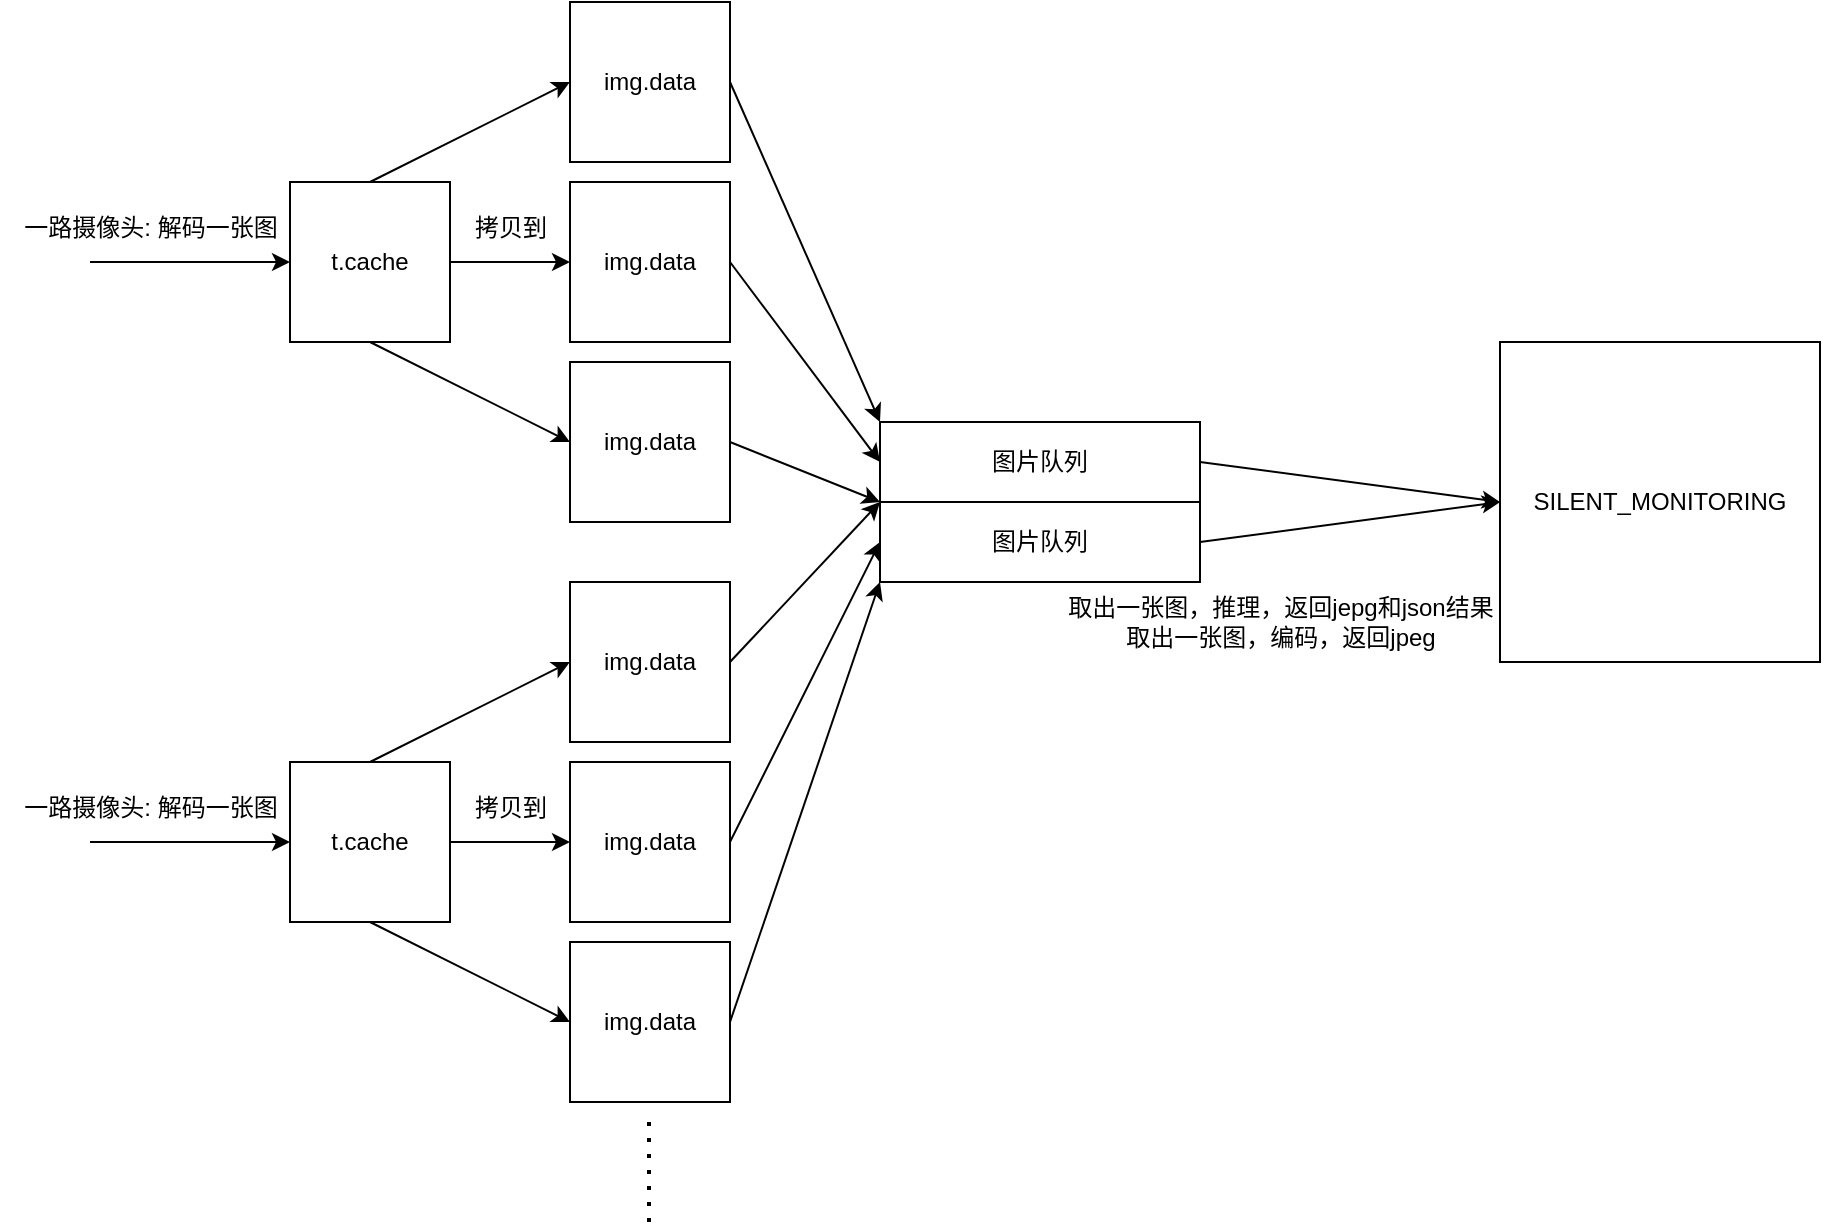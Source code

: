 <mxfile version="24.4.2" type="github">
  <diagram name="第 1 页" id="ttoYiCIp980x_wAXowm9">
    <mxGraphModel dx="2021" dy="731" grid="1" gridSize="10" guides="1" tooltips="1" connect="1" arrows="1" fold="1" page="1" pageScale="1" pageWidth="827" pageHeight="1169" math="0" shadow="0">
      <root>
        <mxCell id="0" />
        <mxCell id="1" parent="0" />
        <mxCell id="Nty90zuvUy5CpMmrhCRr-1" value="t.cache" style="whiteSpace=wrap;html=1;aspect=fixed;" parent="1" vertex="1">
          <mxGeometry x="-5" y="240" width="80" height="80" as="geometry" />
        </mxCell>
        <mxCell id="Nty90zuvUy5CpMmrhCRr-2" value="img.data" style="whiteSpace=wrap;html=1;aspect=fixed;" parent="1" vertex="1">
          <mxGeometry x="135" y="240" width="80" height="80" as="geometry" />
        </mxCell>
        <mxCell id="Nty90zuvUy5CpMmrhCRr-3" value="" style="endArrow=classic;html=1;rounded=0;exitX=1;exitY=0.5;exitDx=0;exitDy=0;" parent="1" source="Nty90zuvUy5CpMmrhCRr-1" target="Nty90zuvUy5CpMmrhCRr-2" edge="1">
          <mxGeometry width="50" height="50" relative="1" as="geometry">
            <mxPoint x="255" y="500" as="sourcePoint" />
            <mxPoint x="305" y="450" as="targetPoint" />
          </mxGeometry>
        </mxCell>
        <mxCell id="Nty90zuvUy5CpMmrhCRr-4" value="拷贝到" style="text;html=1;align=center;verticalAlign=middle;resizable=0;points=[];autosize=1;strokeColor=none;fillColor=none;" parent="1" vertex="1">
          <mxGeometry x="75" y="248" width="60" height="30" as="geometry" />
        </mxCell>
        <mxCell id="Nty90zuvUy5CpMmrhCRr-6" value="img.data" style="whiteSpace=wrap;html=1;aspect=fixed;" parent="1" vertex="1">
          <mxGeometry x="135" y="330" width="80" height="80" as="geometry" />
        </mxCell>
        <mxCell id="Nty90zuvUy5CpMmrhCRr-7" value="img.data" style="whiteSpace=wrap;html=1;aspect=fixed;" parent="1" vertex="1">
          <mxGeometry x="135" y="150" width="80" height="80" as="geometry" />
        </mxCell>
        <mxCell id="Nty90zuvUy5CpMmrhCRr-9" value="" style="endArrow=classic;html=1;rounded=0;exitX=0.5;exitY=0;exitDx=0;exitDy=0;entryX=0;entryY=0.5;entryDx=0;entryDy=0;" parent="1" source="Nty90zuvUy5CpMmrhCRr-1" target="Nty90zuvUy5CpMmrhCRr-7" edge="1">
          <mxGeometry width="50" height="50" relative="1" as="geometry">
            <mxPoint x="255" y="500" as="sourcePoint" />
            <mxPoint x="305" y="450" as="targetPoint" />
          </mxGeometry>
        </mxCell>
        <mxCell id="Nty90zuvUy5CpMmrhCRr-10" value="" style="endArrow=classic;html=1;rounded=0;exitX=0.5;exitY=1;exitDx=0;exitDy=0;entryX=0;entryY=0.5;entryDx=0;entryDy=0;" parent="1" source="Nty90zuvUy5CpMmrhCRr-1" target="Nty90zuvUy5CpMmrhCRr-6" edge="1">
          <mxGeometry width="50" height="50" relative="1" as="geometry">
            <mxPoint x="255" y="500" as="sourcePoint" />
            <mxPoint x="305" y="450" as="targetPoint" />
          </mxGeometry>
        </mxCell>
        <mxCell id="Nty90zuvUy5CpMmrhCRr-11" value="" style="endArrow=classic;html=1;rounded=0;entryX=0;entryY=0.5;entryDx=0;entryDy=0;" parent="1" target="Nty90zuvUy5CpMmrhCRr-1" edge="1">
          <mxGeometry width="50" height="50" relative="1" as="geometry">
            <mxPoint x="-105" y="280" as="sourcePoint" />
            <mxPoint x="305" y="450" as="targetPoint" />
          </mxGeometry>
        </mxCell>
        <mxCell id="Nty90zuvUy5CpMmrhCRr-12" value="一路摄像头: 解码一张图" style="text;html=1;align=center;verticalAlign=middle;resizable=0;points=[];autosize=1;strokeColor=none;fillColor=none;" parent="1" vertex="1">
          <mxGeometry x="-150" y="248" width="150" height="30" as="geometry" />
        </mxCell>
        <mxCell id="Nty90zuvUy5CpMmrhCRr-24" value="&lt;div data-docx-has-block-data=&quot;false&quot; data-page-id=&quot;DcKHdSLqCoZhFrxcX9LcqClGn2g&quot;&gt;&lt;div class=&quot;old-record-id-doxcnRghltilcM27jNCyogd0ajh&quot; style=&quot;white-space:pre;&quot;&gt;SILENT_MONITORING&lt;/div&gt;&lt;/div&gt;&lt;span class=&quot;lark-record-clipboard&quot; data-lark-record-format=&quot;docx/text&quot; data-lark-record-data=&quot;{&amp;quot;rootId&amp;quot;:&amp;quot;DcKHdSLqCoZhFrxcX9LcqClGn2g&amp;quot;,&amp;quot;text&amp;quot;:{&amp;quot;initialAttributedTexts&amp;quot;:{&amp;quot;text&amp;quot;:{&amp;quot;0&amp;quot;:&amp;quot;SILENT_MONITORING&amp;quot;},&amp;quot;attribs&amp;quot;:{&amp;quot;0&amp;quot;:&amp;quot;*0+h&amp;quot;}},&amp;quot;apool&amp;quot;:{&amp;quot;numToAttrib&amp;quot;:{&amp;quot;0&amp;quot;:[&amp;quot;author&amp;quot;,&amp;quot;7300770555681554435&amp;quot;]},&amp;quot;nextNum&amp;quot;:1}},&amp;quot;type&amp;quot;:&amp;quot;text&amp;quot;,&amp;quot;referenceRecordMap&amp;quot;:{},&amp;quot;extra&amp;quot;:{&amp;quot;channel&amp;quot;:&amp;quot;saas&amp;quot;,&amp;quot;mention_page_title&amp;quot;:{},&amp;quot;external_mention_url&amp;quot;:{}},&amp;quot;isKeepQuoteContainer&amp;quot;:false,&amp;quot;isFromCode&amp;quot;:true,&amp;quot;selection&amp;quot;:[{&amp;quot;id&amp;quot;:3,&amp;quot;type&amp;quot;:&amp;quot;text&amp;quot;,&amp;quot;selection&amp;quot;:{&amp;quot;start&amp;quot;:5,&amp;quot;end&amp;quot;:22},&amp;quot;recordId&amp;quot;:&amp;quot;doxcnRghltilcM27jNCyogd0ajh&amp;quot;}],&amp;quot;payloadMap&amp;quot;:{},&amp;quot;isCut&amp;quot;:false}&quot;&gt;&lt;/span&gt;" style="rounded=0;whiteSpace=wrap;html=1;" parent="1" vertex="1">
          <mxGeometry x="600" y="320" width="160" height="160" as="geometry" />
        </mxCell>
        <mxCell id="Nty90zuvUy5CpMmrhCRr-26" value="图片队列" style="rounded=0;whiteSpace=wrap;html=1;" parent="1" vertex="1">
          <mxGeometry x="290" y="360" width="160" height="40" as="geometry" />
        </mxCell>
        <mxCell id="Nty90zuvUy5CpMmrhCRr-28" value="" style="endArrow=classic;html=1;rounded=0;entryX=0;entryY=0;entryDx=0;entryDy=0;exitX=1;exitY=0.5;exitDx=0;exitDy=0;" parent="1" source="Nty90zuvUy5CpMmrhCRr-7" target="Nty90zuvUy5CpMmrhCRr-26" edge="1">
          <mxGeometry width="50" height="50" relative="1" as="geometry">
            <mxPoint x="220" y="190" as="sourcePoint" />
            <mxPoint x="440" y="470" as="targetPoint" />
          </mxGeometry>
        </mxCell>
        <mxCell id="Nty90zuvUy5CpMmrhCRr-29" value="" style="endArrow=classic;html=1;rounded=0;exitX=1;exitY=0.5;exitDx=0;exitDy=0;entryX=0;entryY=0.5;entryDx=0;entryDy=0;" parent="1" source="Nty90zuvUy5CpMmrhCRr-2" target="Nty90zuvUy5CpMmrhCRr-26" edge="1">
          <mxGeometry width="50" height="50" relative="1" as="geometry">
            <mxPoint x="390" y="520" as="sourcePoint" />
            <mxPoint x="440" y="470" as="targetPoint" />
          </mxGeometry>
        </mxCell>
        <mxCell id="Nty90zuvUy5CpMmrhCRr-30" value="" style="endArrow=classic;html=1;rounded=0;exitX=1;exitY=0.5;exitDx=0;exitDy=0;entryX=0;entryY=1;entryDx=0;entryDy=0;" parent="1" source="Nty90zuvUy5CpMmrhCRr-6" target="Nty90zuvUy5CpMmrhCRr-26" edge="1">
          <mxGeometry width="50" height="50" relative="1" as="geometry">
            <mxPoint x="390" y="520" as="sourcePoint" />
            <mxPoint x="440" y="470" as="targetPoint" />
          </mxGeometry>
        </mxCell>
        <mxCell id="Nty90zuvUy5CpMmrhCRr-31" value="" style="endArrow=classic;html=1;rounded=0;exitX=1;exitY=0.5;exitDx=0;exitDy=0;entryX=0;entryY=0.5;entryDx=0;entryDy=0;" parent="1" source="Nty90zuvUy5CpMmrhCRr-26" target="Nty90zuvUy5CpMmrhCRr-24" edge="1">
          <mxGeometry width="50" height="50" relative="1" as="geometry">
            <mxPoint x="390" y="520" as="sourcePoint" />
            <mxPoint x="440" y="470" as="targetPoint" />
          </mxGeometry>
        </mxCell>
        <mxCell id="Nty90zuvUy5CpMmrhCRr-32" value="取出一张图，推理，返回jepg和json结果&lt;br&gt;取出一张图，编码，返回jpeg" style="text;html=1;align=center;verticalAlign=middle;resizable=0;points=[];autosize=1;strokeColor=none;fillColor=none;" parent="1" vertex="1">
          <mxGeometry x="370" y="440" width="240" height="40" as="geometry" />
        </mxCell>
        <mxCell id="Nty90zuvUy5CpMmrhCRr-33" value="t.cache" style="whiteSpace=wrap;html=1;aspect=fixed;" parent="1" vertex="1">
          <mxGeometry x="-5" y="530" width="80" height="80" as="geometry" />
        </mxCell>
        <mxCell id="Nty90zuvUy5CpMmrhCRr-34" value="img.data" style="whiteSpace=wrap;html=1;aspect=fixed;" parent="1" vertex="1">
          <mxGeometry x="135" y="530" width="80" height="80" as="geometry" />
        </mxCell>
        <mxCell id="Nty90zuvUy5CpMmrhCRr-35" value="" style="endArrow=classic;html=1;rounded=0;exitX=1;exitY=0.5;exitDx=0;exitDy=0;" parent="1" source="Nty90zuvUy5CpMmrhCRr-33" target="Nty90zuvUy5CpMmrhCRr-34" edge="1">
          <mxGeometry width="50" height="50" relative="1" as="geometry">
            <mxPoint x="255" y="790" as="sourcePoint" />
            <mxPoint x="305" y="740" as="targetPoint" />
          </mxGeometry>
        </mxCell>
        <mxCell id="Nty90zuvUy5CpMmrhCRr-36" value="拷贝到" style="text;html=1;align=center;verticalAlign=middle;resizable=0;points=[];autosize=1;strokeColor=none;fillColor=none;" parent="1" vertex="1">
          <mxGeometry x="75" y="538" width="60" height="30" as="geometry" />
        </mxCell>
        <mxCell id="Nty90zuvUy5CpMmrhCRr-37" value="img.data" style="whiteSpace=wrap;html=1;aspect=fixed;" parent="1" vertex="1">
          <mxGeometry x="135" y="620" width="80" height="80" as="geometry" />
        </mxCell>
        <mxCell id="Nty90zuvUy5CpMmrhCRr-38" value="img.data" style="whiteSpace=wrap;html=1;aspect=fixed;" parent="1" vertex="1">
          <mxGeometry x="135" y="440" width="80" height="80" as="geometry" />
        </mxCell>
        <mxCell id="Nty90zuvUy5CpMmrhCRr-39" value="" style="endArrow=classic;html=1;rounded=0;exitX=0.5;exitY=0;exitDx=0;exitDy=0;entryX=0;entryY=0.5;entryDx=0;entryDy=0;" parent="1" source="Nty90zuvUy5CpMmrhCRr-33" target="Nty90zuvUy5CpMmrhCRr-38" edge="1">
          <mxGeometry width="50" height="50" relative="1" as="geometry">
            <mxPoint x="255" y="790" as="sourcePoint" />
            <mxPoint x="305" y="740" as="targetPoint" />
          </mxGeometry>
        </mxCell>
        <mxCell id="Nty90zuvUy5CpMmrhCRr-40" value="" style="endArrow=classic;html=1;rounded=0;exitX=0.5;exitY=1;exitDx=0;exitDy=0;entryX=0;entryY=0.5;entryDx=0;entryDy=0;" parent="1" source="Nty90zuvUy5CpMmrhCRr-33" target="Nty90zuvUy5CpMmrhCRr-37" edge="1">
          <mxGeometry width="50" height="50" relative="1" as="geometry">
            <mxPoint x="255" y="790" as="sourcePoint" />
            <mxPoint x="305" y="740" as="targetPoint" />
          </mxGeometry>
        </mxCell>
        <mxCell id="Nty90zuvUy5CpMmrhCRr-41" value="" style="endArrow=classic;html=1;rounded=0;entryX=0;entryY=0.5;entryDx=0;entryDy=0;" parent="1" target="Nty90zuvUy5CpMmrhCRr-33" edge="1">
          <mxGeometry width="50" height="50" relative="1" as="geometry">
            <mxPoint x="-105" y="570" as="sourcePoint" />
            <mxPoint x="305" y="740" as="targetPoint" />
          </mxGeometry>
        </mxCell>
        <mxCell id="Nty90zuvUy5CpMmrhCRr-42" value="一路摄像头: 解码一张图" style="text;html=1;align=center;verticalAlign=middle;resizable=0;points=[];autosize=1;strokeColor=none;fillColor=none;" parent="1" vertex="1">
          <mxGeometry x="-150" y="538" width="150" height="30" as="geometry" />
        </mxCell>
        <mxCell id="Nty90zuvUy5CpMmrhCRr-43" value="图片队列" style="rounded=0;whiteSpace=wrap;html=1;" parent="1" vertex="1">
          <mxGeometry x="290" y="400" width="160" height="40" as="geometry" />
        </mxCell>
        <mxCell id="Nty90zuvUy5CpMmrhCRr-44" value="" style="endArrow=classic;html=1;rounded=0;entryX=0;entryY=0;entryDx=0;entryDy=0;exitX=1;exitY=0.5;exitDx=0;exitDy=0;" parent="1" source="Nty90zuvUy5CpMmrhCRr-38" target="Nty90zuvUy5CpMmrhCRr-43" edge="1">
          <mxGeometry width="50" height="50" relative="1" as="geometry">
            <mxPoint x="220" y="480" as="sourcePoint" />
            <mxPoint x="440" y="760" as="targetPoint" />
          </mxGeometry>
        </mxCell>
        <mxCell id="Nty90zuvUy5CpMmrhCRr-45" value="" style="endArrow=classic;html=1;rounded=0;exitX=1;exitY=0.5;exitDx=0;exitDy=0;entryX=0;entryY=0.5;entryDx=0;entryDy=0;" parent="1" source="Nty90zuvUy5CpMmrhCRr-34" target="Nty90zuvUy5CpMmrhCRr-43" edge="1">
          <mxGeometry width="50" height="50" relative="1" as="geometry">
            <mxPoint x="390" y="810" as="sourcePoint" />
            <mxPoint x="440" y="760" as="targetPoint" />
          </mxGeometry>
        </mxCell>
        <mxCell id="Nty90zuvUy5CpMmrhCRr-46" value="" style="endArrow=classic;html=1;rounded=0;exitX=1;exitY=0.5;exitDx=0;exitDy=0;entryX=0;entryY=1;entryDx=0;entryDy=0;" parent="1" source="Nty90zuvUy5CpMmrhCRr-37" target="Nty90zuvUy5CpMmrhCRr-43" edge="1">
          <mxGeometry width="50" height="50" relative="1" as="geometry">
            <mxPoint x="390" y="810" as="sourcePoint" />
            <mxPoint x="440" y="760" as="targetPoint" />
          </mxGeometry>
        </mxCell>
        <mxCell id="Nty90zuvUy5CpMmrhCRr-47" value="" style="endArrow=classic;html=1;rounded=0;exitX=1;exitY=0.5;exitDx=0;exitDy=0;" parent="1" source="Nty90zuvUy5CpMmrhCRr-43" edge="1">
          <mxGeometry width="50" height="50" relative="1" as="geometry">
            <mxPoint x="450" y="290" as="sourcePoint" />
            <mxPoint x="600" y="400" as="targetPoint" />
            <Array as="points" />
          </mxGeometry>
        </mxCell>
        <mxCell id="Nty90zuvUy5CpMmrhCRr-50" value="" style="endArrow=none;dashed=1;html=1;dashPattern=1 3;strokeWidth=2;rounded=0;" parent="1" edge="1">
          <mxGeometry width="50" height="50" relative="1" as="geometry">
            <mxPoint x="174.5" y="710" as="sourcePoint" />
            <mxPoint x="174.5" y="760" as="targetPoint" />
          </mxGeometry>
        </mxCell>
      </root>
    </mxGraphModel>
  </diagram>
</mxfile>
